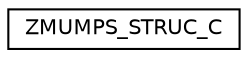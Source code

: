digraph "Graphical Class Hierarchy"
{
  edge [fontname="Helvetica",fontsize="10",labelfontname="Helvetica",labelfontsize="10"];
  node [fontname="Helvetica",fontsize="10",shape=record];
  rankdir="LR";
  Node1 [label="ZMUMPS_STRUC_C",height=0.2,width=0.4,color="black", fillcolor="white", style="filled",URL="$structZMUMPS__STRUC__C.html"];
}
